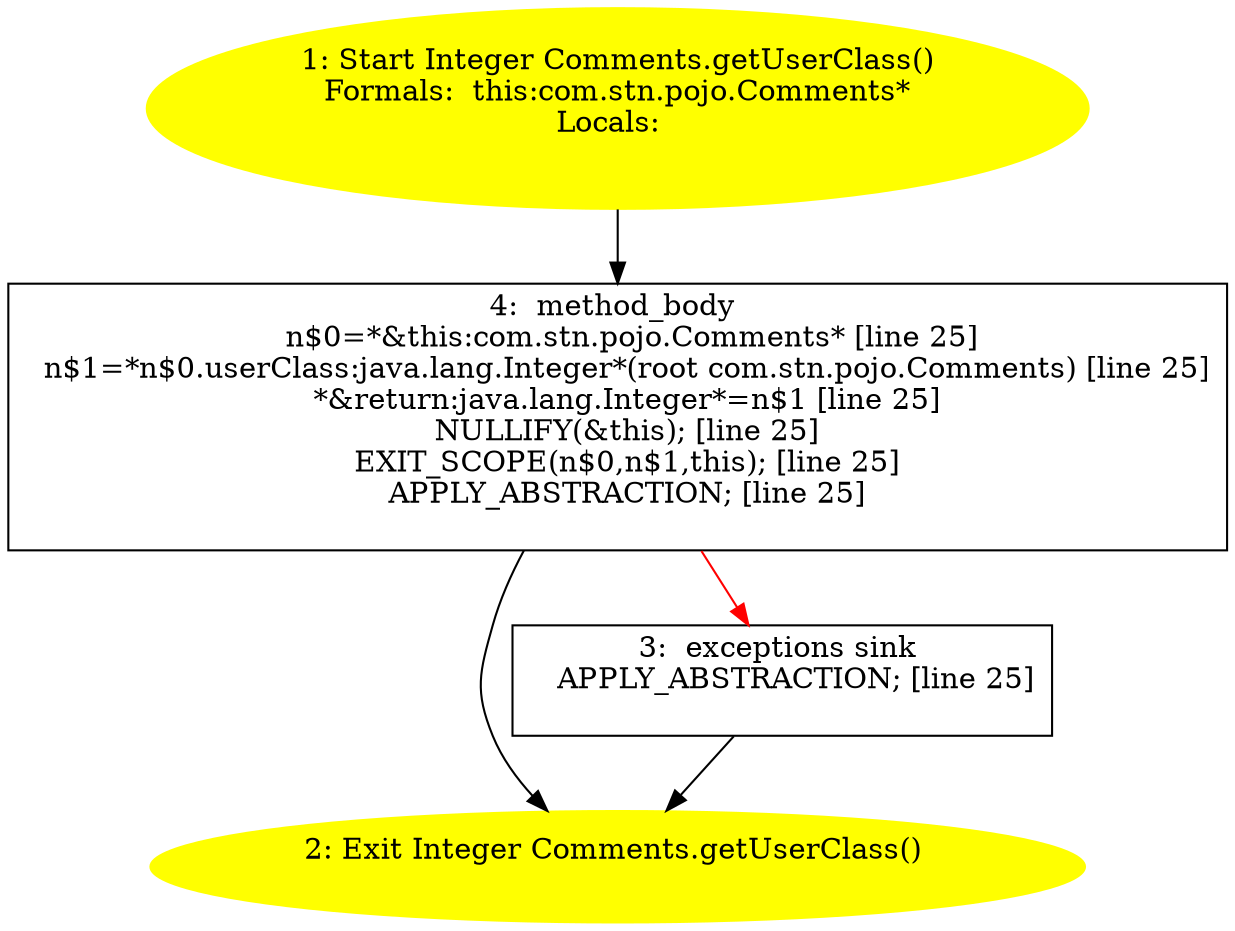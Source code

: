 /* @generated */
digraph cfg {
"com.stn.pojo.Comments.getUserClass():java.lang.Integer.9fe4fd09cf1fff86ca7e1c9d98c46dcd_1" [label="1: Start Integer Comments.getUserClass()\nFormals:  this:com.stn.pojo.Comments*\nLocals:  \n  " color=yellow style=filled]
	

	 "com.stn.pojo.Comments.getUserClass():java.lang.Integer.9fe4fd09cf1fff86ca7e1c9d98c46dcd_1" -> "com.stn.pojo.Comments.getUserClass():java.lang.Integer.9fe4fd09cf1fff86ca7e1c9d98c46dcd_4" ;
"com.stn.pojo.Comments.getUserClass():java.lang.Integer.9fe4fd09cf1fff86ca7e1c9d98c46dcd_2" [label="2: Exit Integer Comments.getUserClass() \n  " color=yellow style=filled]
	

"com.stn.pojo.Comments.getUserClass():java.lang.Integer.9fe4fd09cf1fff86ca7e1c9d98c46dcd_3" [label="3:  exceptions sink \n   APPLY_ABSTRACTION; [line 25]\n " shape="box"]
	

	 "com.stn.pojo.Comments.getUserClass():java.lang.Integer.9fe4fd09cf1fff86ca7e1c9d98c46dcd_3" -> "com.stn.pojo.Comments.getUserClass():java.lang.Integer.9fe4fd09cf1fff86ca7e1c9d98c46dcd_2" ;
"com.stn.pojo.Comments.getUserClass():java.lang.Integer.9fe4fd09cf1fff86ca7e1c9d98c46dcd_4" [label="4:  method_body \n   n$0=*&this:com.stn.pojo.Comments* [line 25]\n  n$1=*n$0.userClass:java.lang.Integer*(root com.stn.pojo.Comments) [line 25]\n  *&return:java.lang.Integer*=n$1 [line 25]\n  NULLIFY(&this); [line 25]\n  EXIT_SCOPE(n$0,n$1,this); [line 25]\n  APPLY_ABSTRACTION; [line 25]\n " shape="box"]
	

	 "com.stn.pojo.Comments.getUserClass():java.lang.Integer.9fe4fd09cf1fff86ca7e1c9d98c46dcd_4" -> "com.stn.pojo.Comments.getUserClass():java.lang.Integer.9fe4fd09cf1fff86ca7e1c9d98c46dcd_2" ;
	 "com.stn.pojo.Comments.getUserClass():java.lang.Integer.9fe4fd09cf1fff86ca7e1c9d98c46dcd_4" -> "com.stn.pojo.Comments.getUserClass():java.lang.Integer.9fe4fd09cf1fff86ca7e1c9d98c46dcd_3" [color="red" ];
}
